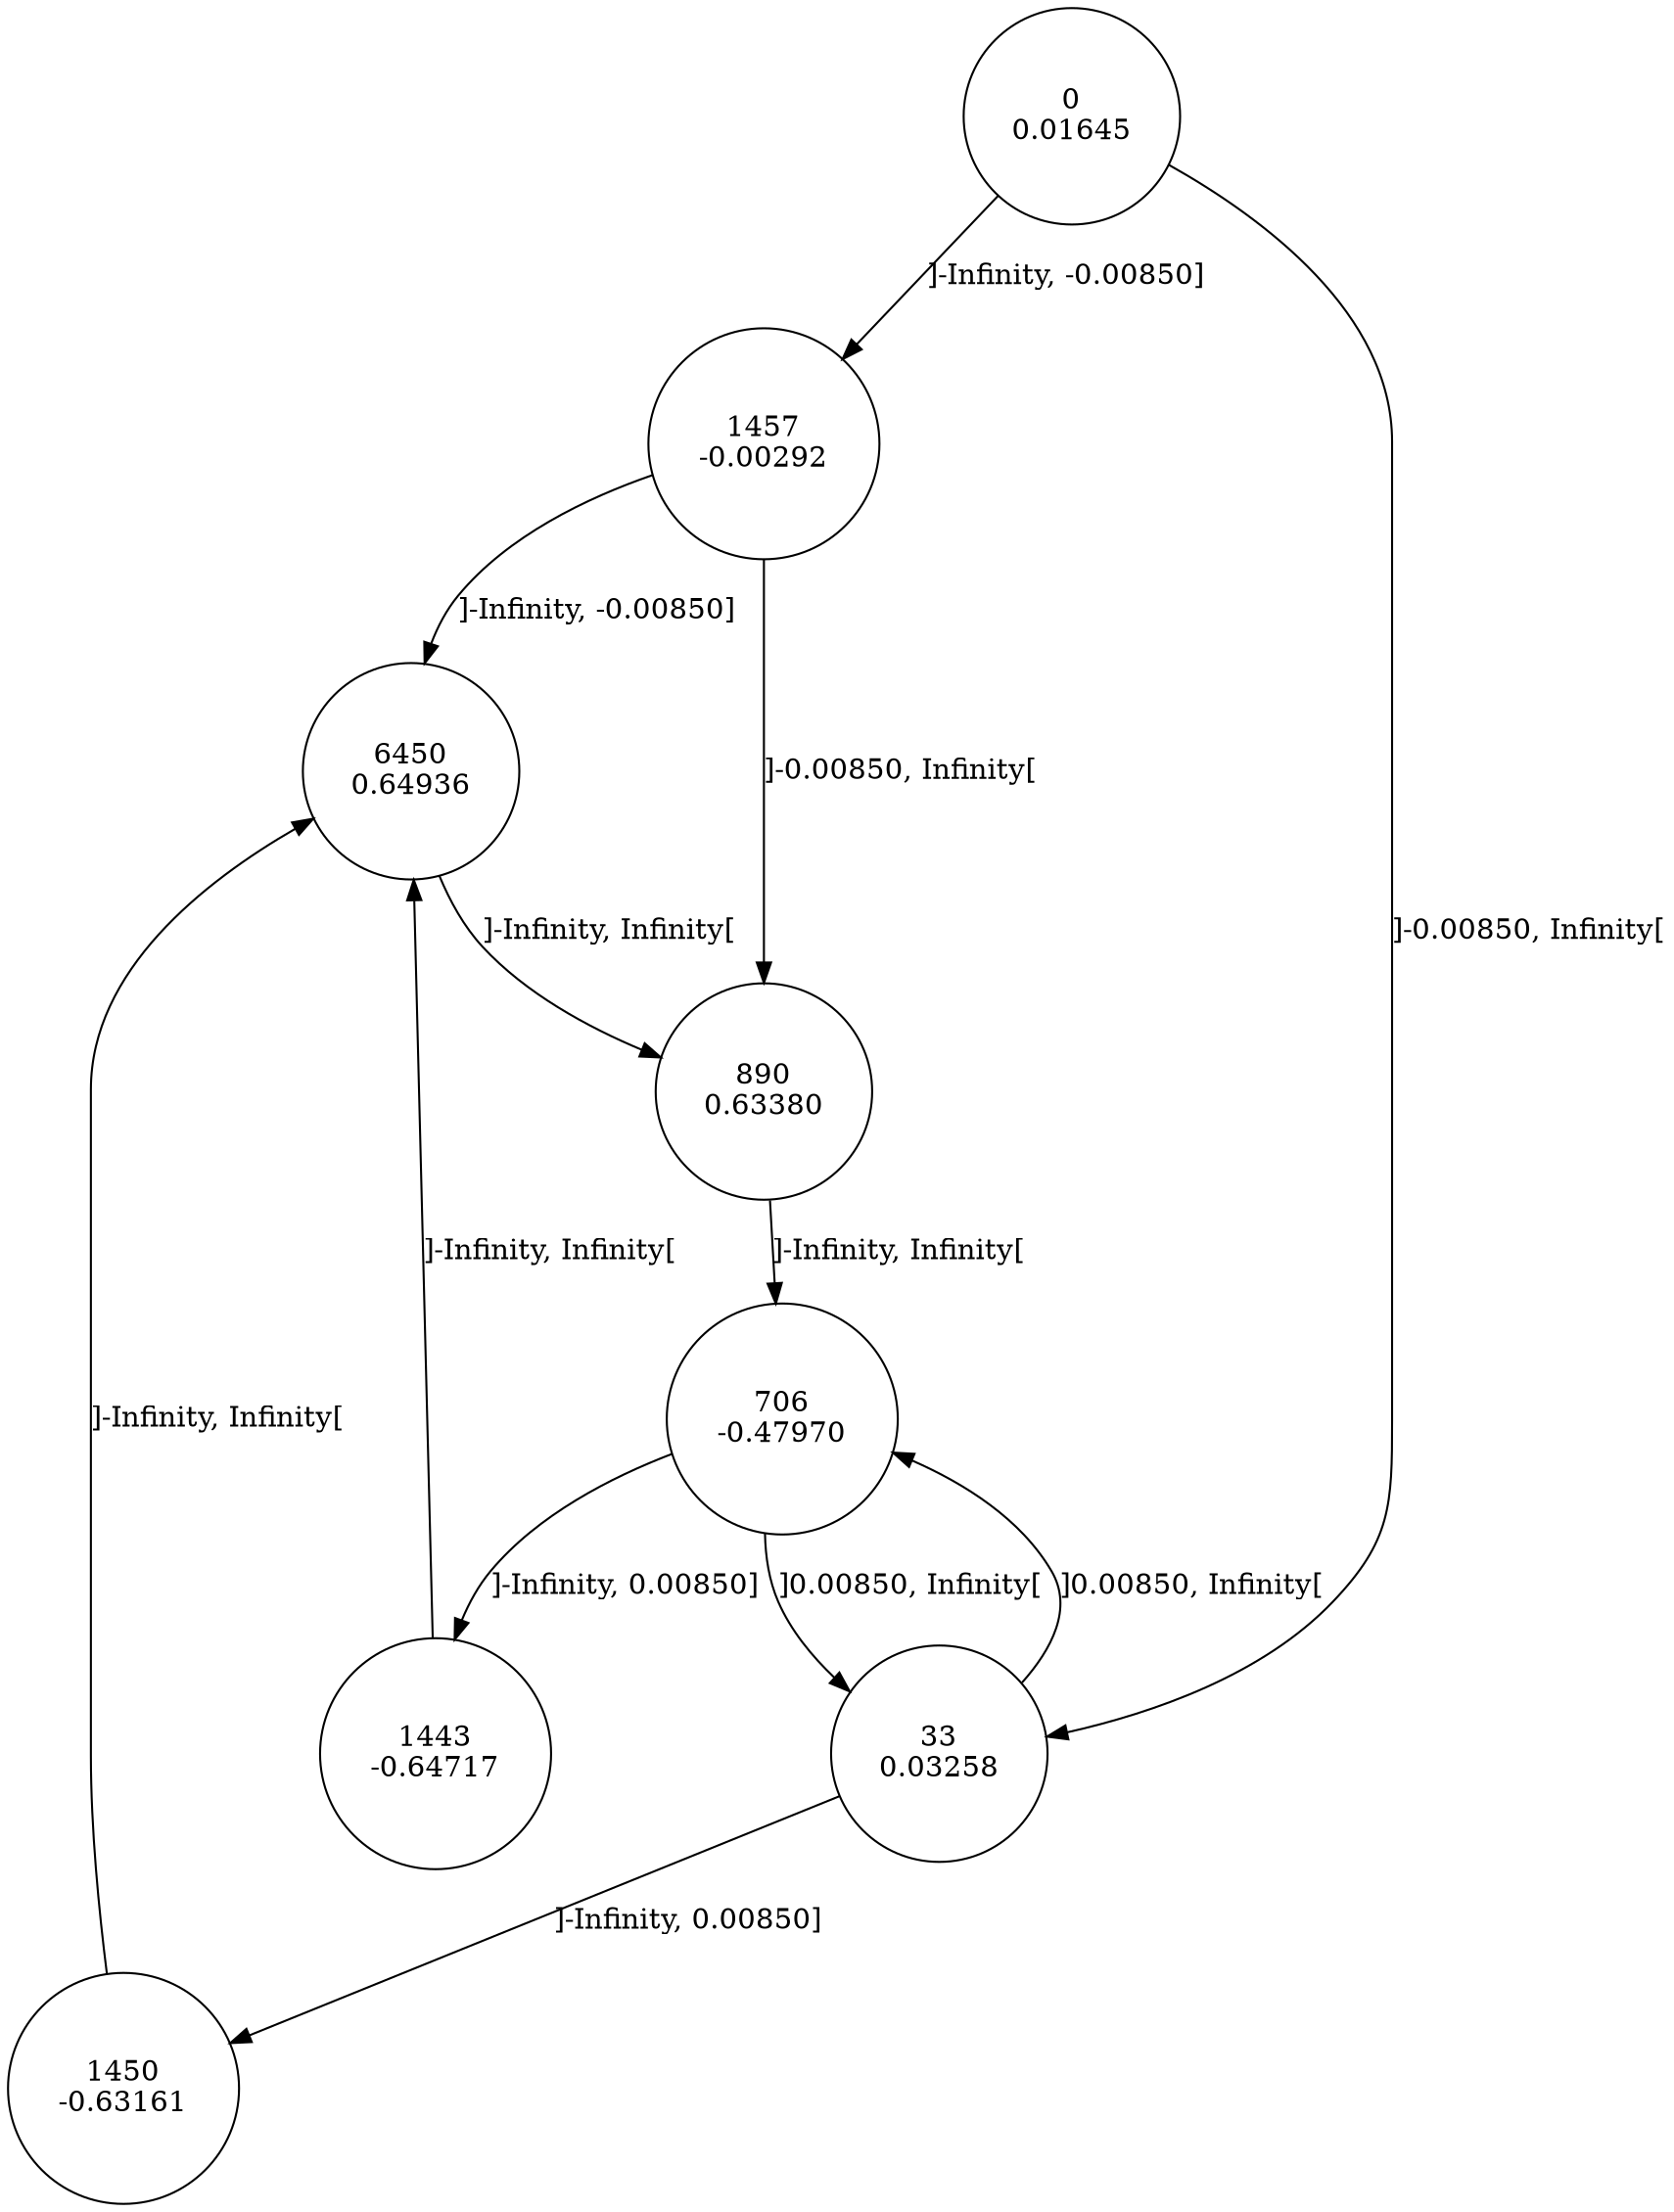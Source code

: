 digraph DFA {
0 [shape=circle, label="0\n0.01645"];
	0 -> 1457 [label="]-Infinity, -0.00850]"];
	0 -> 33 [label="]-0.00850, Infinity["];
33 [shape=circle, label="33\n0.03258"];
	33 -> 1450 [label="]-Infinity, 0.00850]"];
	33 -> 706 [label="]0.00850, Infinity["];
706 [shape=circle, label="706\n-0.47970"];
	706 -> 1443 [label="]-Infinity, 0.00850]"];
	706 -> 33 [label="]0.00850, Infinity["];
1443 [shape=circle, label="1443\n-0.64717"];
	1443 -> 6450 [label="]-Infinity, Infinity["];
6450 [shape=circle, label="6450\n0.64936"];
	6450 -> 890 [label="]-Infinity, Infinity["];
890 [shape=circle, label="890\n0.63380"];
	890 -> 706 [label="]-Infinity, Infinity["];
1450 [shape=circle, label="1450\n-0.63161"];
	1450 -> 6450 [label="]-Infinity, Infinity["];
1457 [shape=circle, label="1457\n-0.00292"];
	1457 -> 6450 [label="]-Infinity, -0.00850]"];
	1457 -> 890 [label="]-0.00850, Infinity["];
}